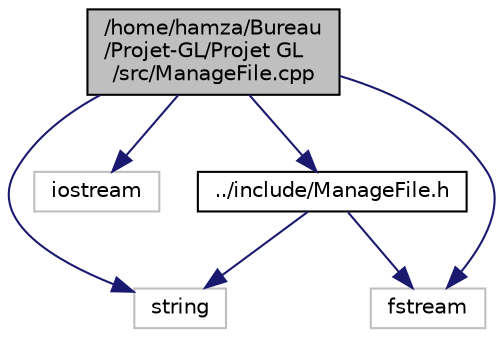 digraph "/home/hamza/Bureau/Projet-GL/Projet GL/src/ManageFile.cpp"
{
  edge [fontname="Helvetica",fontsize="10",labelfontname="Helvetica",labelfontsize="10"];
  node [fontname="Helvetica",fontsize="10",shape=record];
  Node1 [label="/home/hamza/Bureau\l/Projet-GL/Projet GL\l/src/ManageFile.cpp",height=0.2,width=0.4,color="black", fillcolor="grey75", style="filled", fontcolor="black"];
  Node1 -> Node2 [color="midnightblue",fontsize="10",style="solid"];
  Node2 [label="string",height=0.2,width=0.4,color="grey75", fillcolor="white", style="filled"];
  Node1 -> Node3 [color="midnightblue",fontsize="10",style="solid"];
  Node3 [label="iostream",height=0.2,width=0.4,color="grey75", fillcolor="white", style="filled"];
  Node1 -> Node4 [color="midnightblue",fontsize="10",style="solid"];
  Node4 [label="fstream",height=0.2,width=0.4,color="grey75", fillcolor="white", style="filled"];
  Node1 -> Node5 [color="midnightblue",fontsize="10",style="solid"];
  Node5 [label="../include/ManageFile.h",height=0.2,width=0.4,color="black", fillcolor="white", style="filled",URL="$_manage_file_8h_source.html"];
  Node5 -> Node2 [color="midnightblue",fontsize="10",style="solid"];
  Node5 -> Node4 [color="midnightblue",fontsize="10",style="solid"];
}
